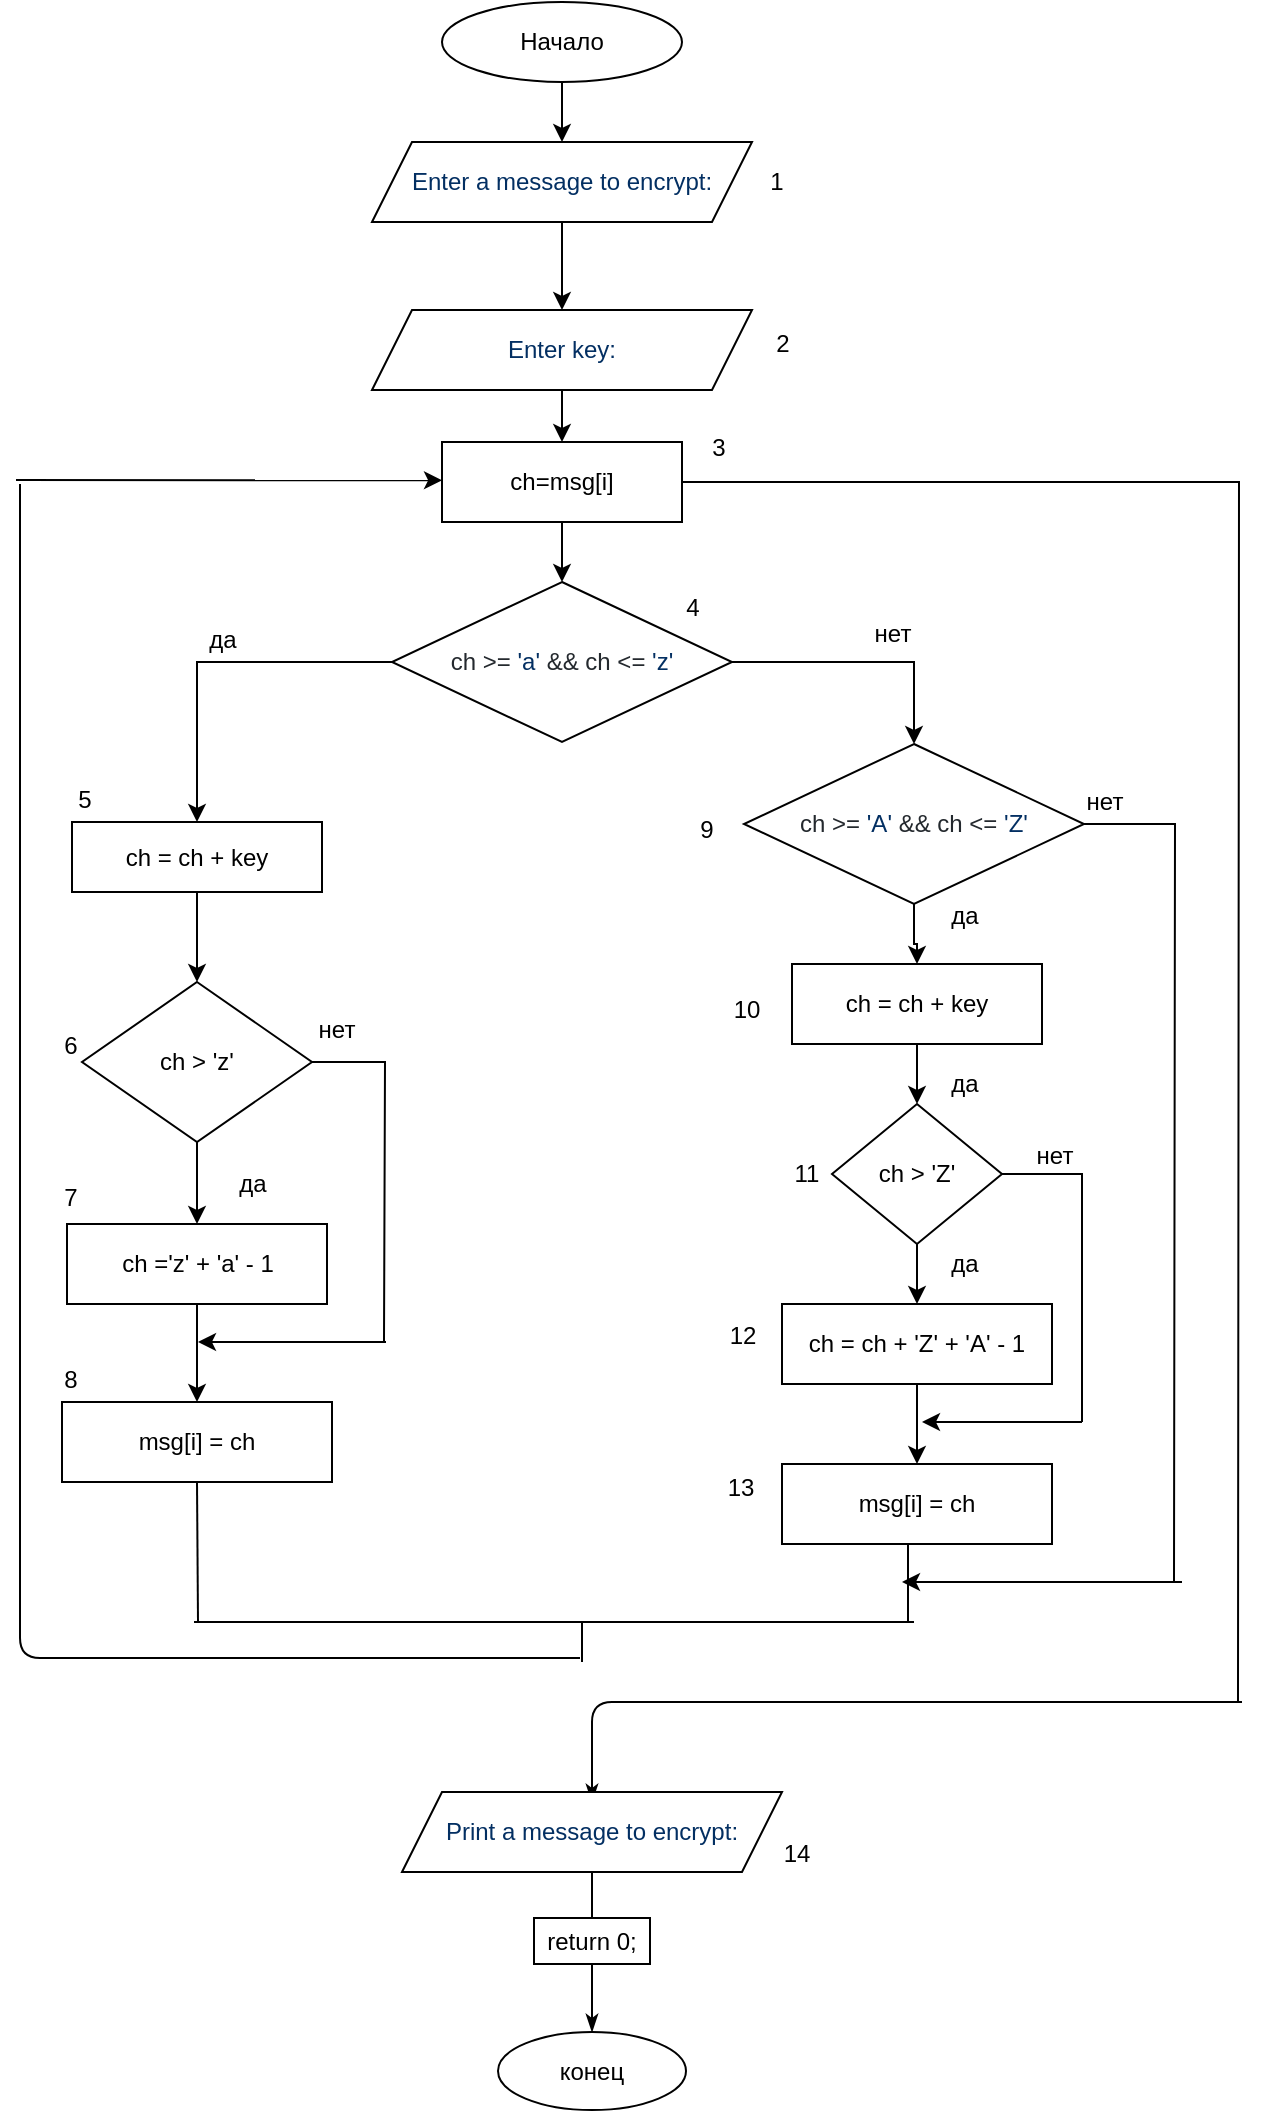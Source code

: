 <mxfile version="13.9.7" type="github">
  <diagram id="PEvoa_9R4G3SMZEcXzeL" name="Page-1">
    <mxGraphModel dx="1845" dy="235" grid="0" gridSize="10" guides="1" tooltips="1" connect="1" arrows="1" fold="1" page="0" pageScale="1" pageWidth="850" pageHeight="1100" math="0" shadow="0">
      <root>
        <mxCell id="0" />
        <mxCell id="1" parent="0" />
        <mxCell id="v5FtWcTqorgzakhENJhd-3" value="" style="edgeStyle=orthogonalEdgeStyle;rounded=0;orthogonalLoop=1;jettySize=auto;html=1;" parent="1" source="v5FtWcTqorgzakhENJhd-1" target="v5FtWcTqorgzakhENJhd-2" edge="1">
          <mxGeometry relative="1" as="geometry" />
        </mxCell>
        <mxCell id="v5FtWcTqorgzakhENJhd-1" value="Начало" style="ellipse;whiteSpace=wrap;html=1;" parent="1" vertex="1">
          <mxGeometry x="350" y="1190" width="120" height="40" as="geometry" />
        </mxCell>
        <mxCell id="v5FtWcTqorgzakhENJhd-2" value="&lt;span style=&quot;color: rgb(3 , 47 , 98) ; font-family: , &amp;#34;consolas&amp;#34; , &amp;#34;liberation mono&amp;#34; , &amp;#34;menlo&amp;#34; , monospace ; background-color: rgb(255 , 255 , 255)&quot;&gt;Enter a message to encrypt:&lt;/span&gt;" style="shape=parallelogram;perimeter=parallelogramPerimeter;whiteSpace=wrap;html=1;fixedSize=1;" parent="1" vertex="1">
          <mxGeometry x="315" y="1260" width="190" height="40" as="geometry" />
        </mxCell>
        <mxCell id="v5FtWcTqorgzakhENJhd-12" value="" style="edgeStyle=orthogonalEdgeStyle;rounded=0;orthogonalLoop=1;jettySize=auto;html=1;" parent="1" source="v5FtWcTqorgzakhENJhd-4" target="v5FtWcTqorgzakhENJhd-11" edge="1">
          <mxGeometry relative="1" as="geometry" />
        </mxCell>
        <mxCell id="K3eTcXlLkr0Ejd3AgvUH-31" style="edgeStyle=orthogonalEdgeStyle;rounded=0;orthogonalLoop=1;jettySize=auto;html=1;endArrow=none;endFill=0;" edge="1" parent="1" source="v5FtWcTqorgzakhENJhd-4">
          <mxGeometry relative="1" as="geometry">
            <mxPoint x="748" y="2040" as="targetPoint" />
          </mxGeometry>
        </mxCell>
        <mxCell id="v5FtWcTqorgzakhENJhd-4" value="ch=msg[i]" style="whiteSpace=wrap;html=1;" parent="1" vertex="1">
          <mxGeometry x="350" y="1410" width="120" height="40" as="geometry" />
        </mxCell>
        <mxCell id="K3eTcXlLkr0Ejd3AgvUH-18" style="edgeStyle=orthogonalEdgeStyle;rounded=0;orthogonalLoop=1;jettySize=auto;html=1;exitX=0.5;exitY=1;exitDx=0;exitDy=0;entryX=0.5;entryY=0;entryDx=0;entryDy=0;" edge="1" parent="1" source="v5FtWcTqorgzakhENJhd-6" target="v5FtWcTqorgzakhENJhd-4">
          <mxGeometry relative="1" as="geometry" />
        </mxCell>
        <mxCell id="v5FtWcTqorgzakhENJhd-7" value="" style="edgeStyle=orthogonalEdgeStyle;rounded=0;orthogonalLoop=1;jettySize=auto;html=1;" parent="1" source="v5FtWcTqorgzakhENJhd-2" target="v5FtWcTqorgzakhENJhd-6" edge="1">
          <mxGeometry relative="1" as="geometry">
            <mxPoint x="400" y="1260" as="sourcePoint" />
            <mxPoint x="400" y="1370" as="targetPoint" />
          </mxGeometry>
        </mxCell>
        <mxCell id="v5FtWcTqorgzakhENJhd-14" value="" style="edgeStyle=orthogonalEdgeStyle;rounded=0;orthogonalLoop=1;jettySize=auto;html=1;" parent="1" source="v5FtWcTqorgzakhENJhd-11" target="v5FtWcTqorgzakhENJhd-13" edge="1">
          <mxGeometry relative="1" as="geometry" />
        </mxCell>
        <mxCell id="v5FtWcTqorgzakhENJhd-16" value="" style="edgeStyle=orthogonalEdgeStyle;rounded=0;orthogonalLoop=1;jettySize=auto;html=1;" parent="1" source="v5FtWcTqorgzakhENJhd-11" target="v5FtWcTqorgzakhENJhd-15" edge="1">
          <mxGeometry relative="1" as="geometry" />
        </mxCell>
        <mxCell id="v5FtWcTqorgzakhENJhd-11" value="&lt;span style=&quot;color: rgb(36 , 41 , 46) ; font-family: , &amp;#34;consolas&amp;#34; , &amp;#34;liberation mono&amp;#34; , &amp;#34;menlo&amp;#34; , monospace ; background-color: rgb(255 , 255 , 255)&quot;&gt;ch &amp;gt;= &lt;/span&gt;&lt;span class=&quot;pl-s&quot; style=&quot;box-sizing: border-box ; color: rgb(3 , 47 , 98) ; font-family: , &amp;#34;consolas&amp;#34; , &amp;#34;liberation mono&amp;#34; , &amp;#34;menlo&amp;#34; , monospace ; background-color: rgb(255 , 255 , 255)&quot;&gt;&lt;span class=&quot;pl-pds&quot; style=&quot;box-sizing: border-box&quot;&gt;&#39;&lt;/span&gt;a&lt;span class=&quot;pl-pds&quot; style=&quot;box-sizing: border-box&quot;&gt;&#39;&lt;/span&gt;&lt;/span&gt;&lt;span style=&quot;color: rgb(36 , 41 , 46) ; font-family: , &amp;#34;consolas&amp;#34; , &amp;#34;liberation mono&amp;#34; , &amp;#34;menlo&amp;#34; , monospace ; background-color: rgb(255 , 255 , 255)&quot;&gt; &amp;amp;&amp;amp; ch &amp;lt;= &lt;/span&gt;&lt;span class=&quot;pl-s&quot; style=&quot;box-sizing: border-box ; color: rgb(3 , 47 , 98) ; font-family: , &amp;#34;consolas&amp;#34; , &amp;#34;liberation mono&amp;#34; , &amp;#34;menlo&amp;#34; , monospace ; background-color: rgb(255 , 255 , 255)&quot;&gt;&lt;span class=&quot;pl-pds&quot; style=&quot;box-sizing: border-box&quot;&gt;&#39;&lt;/span&gt;z&lt;span class=&quot;pl-pds&quot; style=&quot;box-sizing: border-box&quot;&gt;&#39;&lt;/span&gt;&lt;/span&gt;" style="rhombus;whiteSpace=wrap;html=1;" parent="1" vertex="1">
          <mxGeometry x="325" y="1480" width="170" height="80" as="geometry" />
        </mxCell>
        <mxCell id="v5FtWcTqorgzakhENJhd-26" value="" style="edgeStyle=orthogonalEdgeStyle;rounded=0;orthogonalLoop=1;jettySize=auto;html=1;" parent="1" source="v5FtWcTqorgzakhENJhd-13" target="v5FtWcTqorgzakhENJhd-25" edge="1">
          <mxGeometry relative="1" as="geometry" />
        </mxCell>
        <mxCell id="v5FtWcTqorgzakhENJhd-42" style="edgeStyle=orthogonalEdgeStyle;rounded=0;orthogonalLoop=1;jettySize=auto;html=1;endArrow=none;endFill=0;" parent="1" source="v5FtWcTqorgzakhENJhd-13" edge="1">
          <mxGeometry relative="1" as="geometry">
            <mxPoint x="716" y="1980" as="targetPoint" />
          </mxGeometry>
        </mxCell>
        <mxCell id="v5FtWcTqorgzakhENJhd-13" value="&lt;span style=&quot;color: rgb(36 , 41 , 46) ; font-family: , &amp;#34;consolas&amp;#34; , &amp;#34;liberation mono&amp;#34; , &amp;#34;menlo&amp;#34; , monospace ; background-color: rgb(255 , 255 , 255)&quot;&gt;ch &amp;gt;= &lt;/span&gt;&lt;span class=&quot;pl-s&quot; style=&quot;box-sizing: border-box ; color: rgb(3 , 47 , 98) ; font-family: , &amp;#34;consolas&amp;#34; , &amp;#34;liberation mono&amp;#34; , &amp;#34;menlo&amp;#34; , monospace ; background-color: rgb(255 , 255 , 255)&quot;&gt;&lt;span class=&quot;pl-pds&quot; style=&quot;box-sizing: border-box&quot;&gt;&#39;&lt;/span&gt;A&lt;span class=&quot;pl-pds&quot; style=&quot;box-sizing: border-box&quot;&gt;&#39;&lt;/span&gt;&lt;/span&gt;&lt;span style=&quot;color: rgb(36 , 41 , 46) ; font-family: , &amp;#34;consolas&amp;#34; , &amp;#34;liberation mono&amp;#34; , &amp;#34;menlo&amp;#34; , monospace ; background-color: rgb(255 , 255 , 255)&quot;&gt; &amp;amp;&amp;amp; ch &amp;lt;= &lt;/span&gt;&lt;span class=&quot;pl-s&quot; style=&quot;box-sizing: border-box ; color: rgb(3 , 47 , 98) ; font-family: , &amp;#34;consolas&amp;#34; , &amp;#34;liberation mono&amp;#34; , &amp;#34;menlo&amp;#34; , monospace ; background-color: rgb(255 , 255 , 255)&quot;&gt;&lt;span class=&quot;pl-pds&quot; style=&quot;box-sizing: border-box&quot;&gt;&#39;&lt;/span&gt;Z&lt;span class=&quot;pl-pds&quot; style=&quot;box-sizing: border-box&quot;&gt;&#39;&lt;/span&gt;&lt;/span&gt;" style="rhombus;whiteSpace=wrap;html=1;" parent="1" vertex="1">
          <mxGeometry x="501" y="1561" width="170" height="80" as="geometry" />
        </mxCell>
        <mxCell id="v5FtWcTqorgzakhENJhd-18" value="" style="edgeStyle=orthogonalEdgeStyle;rounded=0;orthogonalLoop=1;jettySize=auto;html=1;" parent="1" source="v5FtWcTqorgzakhENJhd-15" target="v5FtWcTqorgzakhENJhd-17" edge="1">
          <mxGeometry relative="1" as="geometry" />
        </mxCell>
        <mxCell id="v5FtWcTqorgzakhENJhd-15" value="ch = ch + key" style="whiteSpace=wrap;html=1;" parent="1" vertex="1">
          <mxGeometry x="165" y="1600" width="125" height="35" as="geometry" />
        </mxCell>
        <mxCell id="v5FtWcTqorgzakhENJhd-20" value="" style="edgeStyle=orthogonalEdgeStyle;rounded=0;orthogonalLoop=1;jettySize=auto;html=1;" parent="1" source="v5FtWcTqorgzakhENJhd-17" target="v5FtWcTqorgzakhENJhd-19" edge="1">
          <mxGeometry relative="1" as="geometry" />
        </mxCell>
        <mxCell id="K3eTcXlLkr0Ejd3AgvUH-27" style="edgeStyle=orthogonalEdgeStyle;rounded=0;orthogonalLoop=1;jettySize=auto;html=1;endArrow=none;endFill=0;" edge="1" parent="1" source="v5FtWcTqorgzakhENJhd-17">
          <mxGeometry relative="1" as="geometry">
            <mxPoint x="321" y="1860" as="targetPoint" />
          </mxGeometry>
        </mxCell>
        <mxCell id="v5FtWcTqorgzakhENJhd-17" value="ch &amp;gt; &#39;z&#39;" style="rhombus;whiteSpace=wrap;html=1;" parent="1" vertex="1">
          <mxGeometry x="170" y="1680" width="115" height="80" as="geometry" />
        </mxCell>
        <mxCell id="v5FtWcTqorgzakhENJhd-24" value="" style="edgeStyle=orthogonalEdgeStyle;rounded=0;orthogonalLoop=1;jettySize=auto;html=1;" parent="1" source="v5FtWcTqorgzakhENJhd-19" target="v5FtWcTqorgzakhENJhd-23" edge="1">
          <mxGeometry relative="1" as="geometry" />
        </mxCell>
        <mxCell id="v5FtWcTqorgzakhENJhd-19" value="ch =&#39;z&#39; + &#39;a&#39; - 1" style="whiteSpace=wrap;html=1;" parent="1" vertex="1">
          <mxGeometry x="162.5" y="1801" width="130" height="40" as="geometry" />
        </mxCell>
        <mxCell id="v5FtWcTqorgzakhENJhd-21" value="да" style="text;html=1;align=center;verticalAlign=middle;resizable=0;points=[];autosize=1;" parent="1" vertex="1">
          <mxGeometry x="225" y="1499" width="30" height="20" as="geometry" />
        </mxCell>
        <mxCell id="v5FtWcTqorgzakhENJhd-22" value="нет" style="text;html=1;align=center;verticalAlign=middle;resizable=0;points=[];autosize=1;" parent="1" vertex="1">
          <mxGeometry x="560" y="1496" width="30" height="20" as="geometry" />
        </mxCell>
        <mxCell id="v5FtWcTqorgzakhENJhd-23" value="msg[i] = ch" style="whiteSpace=wrap;html=1;" parent="1" vertex="1">
          <mxGeometry x="160" y="1890" width="135" height="40" as="geometry" />
        </mxCell>
        <mxCell id="v5FtWcTqorgzakhENJhd-28" value="" style="edgeStyle=orthogonalEdgeStyle;rounded=0;orthogonalLoop=1;jettySize=auto;html=1;" parent="1" source="v5FtWcTqorgzakhENJhd-25" target="v5FtWcTqorgzakhENJhd-27" edge="1">
          <mxGeometry relative="1" as="geometry" />
        </mxCell>
        <mxCell id="v5FtWcTqorgzakhENJhd-25" value="ch = ch + key" style="whiteSpace=wrap;html=1;" parent="1" vertex="1">
          <mxGeometry x="525" y="1671" width="125" height="40" as="geometry" />
        </mxCell>
        <mxCell id="v5FtWcTqorgzakhENJhd-30" value="" style="edgeStyle=orthogonalEdgeStyle;rounded=0;orthogonalLoop=1;jettySize=auto;html=1;" parent="1" source="v5FtWcTqorgzakhENJhd-27" target="v5FtWcTqorgzakhENJhd-29" edge="1">
          <mxGeometry relative="1" as="geometry" />
        </mxCell>
        <mxCell id="v5FtWcTqorgzakhENJhd-46" style="edgeStyle=orthogonalEdgeStyle;rounded=0;orthogonalLoop=1;jettySize=auto;html=1;endArrow=none;endFill=0;" parent="1" source="v5FtWcTqorgzakhENJhd-27" edge="1">
          <mxGeometry relative="1" as="geometry">
            <mxPoint x="670" y="1900" as="targetPoint" />
            <Array as="points">
              <mxPoint x="670" y="1776" />
              <mxPoint x="670" y="1900" />
            </Array>
          </mxGeometry>
        </mxCell>
        <mxCell id="v5FtWcTqorgzakhENJhd-27" value="ch &amp;gt; &#39;Z&#39;" style="rhombus;whiteSpace=wrap;html=1;" parent="1" vertex="1">
          <mxGeometry x="545" y="1741" width="85" height="70" as="geometry" />
        </mxCell>
        <mxCell id="v5FtWcTqorgzakhENJhd-32" value="" style="edgeStyle=orthogonalEdgeStyle;rounded=0;orthogonalLoop=1;jettySize=auto;html=1;" parent="1" source="v5FtWcTqorgzakhENJhd-29" target="v5FtWcTqorgzakhENJhd-31" edge="1">
          <mxGeometry relative="1" as="geometry" />
        </mxCell>
        <mxCell id="v5FtWcTqorgzakhENJhd-29" value="ch = ch + &#39;Z&#39; + &#39;A&#39; - 1" style="whiteSpace=wrap;html=1;" parent="1" vertex="1">
          <mxGeometry x="520" y="1841" width="135" height="40" as="geometry" />
        </mxCell>
        <mxCell id="v5FtWcTqorgzakhENJhd-31" value="msg[i] = ch" style="whiteSpace=wrap;html=1;" parent="1" vertex="1">
          <mxGeometry x="520" y="1921" width="135" height="40" as="geometry" />
        </mxCell>
        <mxCell id="v5FtWcTqorgzakhENJhd-36" value="" style="endArrow=none;html=1;" parent="1" edge="1">
          <mxGeometry width="50" height="50" relative="1" as="geometry">
            <mxPoint x="226" y="2000" as="sourcePoint" />
            <mxPoint x="586" y="2000" as="targetPoint" />
            <Array as="points" />
          </mxGeometry>
        </mxCell>
        <mxCell id="v5FtWcTqorgzakhENJhd-38" value="" style="endArrow=none;html=1;entryX=0.5;entryY=1;entryDx=0;entryDy=0;" parent="1" target="v5FtWcTqorgzakhENJhd-23" edge="1">
          <mxGeometry width="50" height="50" relative="1" as="geometry">
            <mxPoint x="228" y="2000" as="sourcePoint" />
            <mxPoint x="240" y="1950" as="targetPoint" />
          </mxGeometry>
        </mxCell>
        <mxCell id="v5FtWcTqorgzakhENJhd-39" value="" style="endArrow=none;html=1;" parent="1" edge="1">
          <mxGeometry width="50" height="50" relative="1" as="geometry">
            <mxPoint x="583" y="2000" as="sourcePoint" />
            <mxPoint x="583" y="1961" as="targetPoint" />
          </mxGeometry>
        </mxCell>
        <mxCell id="v5FtWcTqorgzakhENJhd-48" value="" style="endArrow=classic;html=1;" parent="1" edge="1">
          <mxGeometry width="50" height="50" relative="1" as="geometry">
            <mxPoint x="670" y="1900" as="sourcePoint" />
            <mxPoint x="590" y="1900" as="targetPoint" />
          </mxGeometry>
        </mxCell>
        <mxCell id="v5FtWcTqorgzakhENJhd-49" value="" style="endArrow=classic;html=1;" parent="1" edge="1">
          <mxGeometry width="50" height="50" relative="1" as="geometry">
            <mxPoint x="720" y="1980" as="sourcePoint" />
            <mxPoint x="580" y="1980" as="targetPoint" />
            <Array as="points" />
          </mxGeometry>
        </mxCell>
        <mxCell id="v5FtWcTqorgzakhENJhd-50" value="нет" style="text;html=1;align=center;verticalAlign=middle;resizable=0;points=[];autosize=1;" parent="1" vertex="1">
          <mxGeometry x="641" y="1757" width="30" height="20" as="geometry" />
        </mxCell>
        <mxCell id="v5FtWcTqorgzakhENJhd-51" value="да" style="text;html=1;align=center;verticalAlign=middle;resizable=0;points=[];autosize=1;" parent="1" vertex="1">
          <mxGeometry x="596" y="1811" width="30" height="20" as="geometry" />
        </mxCell>
        <mxCell id="v5FtWcTqorgzakhENJhd-52" value="да" style="text;html=1;align=center;verticalAlign=middle;resizable=0;points=[];autosize=1;" parent="1" vertex="1">
          <mxGeometry x="596" y="1721" width="30" height="20" as="geometry" />
        </mxCell>
        <mxCell id="v5FtWcTqorgzakhENJhd-54" value="" style="edgeStyle=segmentEdgeStyle;endArrow=none;html=1;endFill=0;" parent="1" edge="1">
          <mxGeometry width="50" height="50" relative="1" as="geometry">
            <mxPoint x="419" y="2018" as="sourcePoint" />
            <mxPoint x="139" y="1431" as="targetPoint" />
          </mxGeometry>
        </mxCell>
        <mxCell id="v5FtWcTqorgzakhENJhd-56" value="" style="endArrow=none;html=1;" parent="1" edge="1">
          <mxGeometry width="50" height="50" relative="1" as="geometry">
            <mxPoint x="420" y="2020" as="sourcePoint" />
            <mxPoint x="420" y="2000" as="targetPoint" />
          </mxGeometry>
        </mxCell>
        <mxCell id="v5FtWcTqorgzakhENJhd-57" value="" style="endArrow=classic;html=1;entryX=0;entryY=0.5;entryDx=0;entryDy=0;" parent="1" edge="1">
          <mxGeometry width="50" height="50" relative="1" as="geometry">
            <mxPoint x="137" y="1429" as="sourcePoint" />
            <mxPoint x="350" y="1429.17" as="targetPoint" />
            <Array as="points" />
          </mxGeometry>
        </mxCell>
        <mxCell id="v5FtWcTqorgzakhENJhd-64" value="" style="endArrow=classicThin;html=1;endFill=1;" parent="1" edge="1">
          <mxGeometry width="50" height="50" relative="1" as="geometry">
            <mxPoint x="750" y="2040" as="sourcePoint" />
            <mxPoint x="425" y="2090" as="targetPoint" />
            <Array as="points">
              <mxPoint x="425" y="2040" />
            </Array>
          </mxGeometry>
        </mxCell>
        <mxCell id="K3eTcXlLkr0Ejd3AgvUH-35" value="" style="edgeStyle=orthogonalEdgeStyle;rounded=0;orthogonalLoop=1;jettySize=auto;html=1;endArrow=none;endFill=0;" edge="1" parent="1" source="v5FtWcTqorgzakhENJhd-65" target="K3eTcXlLkr0Ejd3AgvUH-34">
          <mxGeometry relative="1" as="geometry" />
        </mxCell>
        <mxCell id="v5FtWcTqorgzakhENJhd-65" value="&lt;span style=&quot;color: rgb(3 , 47 , 98) ; font-family: , &amp;#34;consolas&amp;#34; , &amp;#34;liberation mono&amp;#34; , &amp;#34;menlo&amp;#34; , monospace ; background-color: rgb(255 , 255 , 255)&quot;&gt;Print a message to encrypt:&lt;/span&gt;" style="shape=parallelogram;perimeter=parallelogramPerimeter;whiteSpace=wrap;html=1;fixedSize=1;" parent="1" vertex="1">
          <mxGeometry x="330" y="2085" width="190" height="40" as="geometry" />
        </mxCell>
        <mxCell id="v5FtWcTqorgzakhENJhd-66" value="конец" style="ellipse;whiteSpace=wrap;html=1;" parent="1" vertex="1">
          <mxGeometry x="378" y="2205" width="94" height="39" as="geometry" />
        </mxCell>
        <mxCell id="K3eTcXlLkr0Ejd3AgvUH-1" value="1" style="text;html=1;align=center;verticalAlign=middle;resizable=0;points=[];autosize=1;" vertex="1" parent="1">
          <mxGeometry x="508" y="1271" width="17" height="18" as="geometry" />
        </mxCell>
        <mxCell id="K3eTcXlLkr0Ejd3AgvUH-3" value="4" style="text;html=1;align=center;verticalAlign=middle;resizable=0;points=[];autosize=1;" vertex="1" parent="1">
          <mxGeometry x="466" y="1484" width="17" height="18" as="geometry" />
        </mxCell>
        <mxCell id="K3eTcXlLkr0Ejd3AgvUH-4" value="2" style="text;html=1;align=center;verticalAlign=middle;resizable=0;points=[];autosize=1;" vertex="1" parent="1">
          <mxGeometry x="511" y="1352" width="17" height="18" as="geometry" />
        </mxCell>
        <mxCell id="K3eTcXlLkr0Ejd3AgvUH-5" value="3" style="text;html=1;align=center;verticalAlign=middle;resizable=0;points=[];autosize=1;" vertex="1" parent="1">
          <mxGeometry x="479" y="1404" width="17" height="18" as="geometry" />
        </mxCell>
        <mxCell id="K3eTcXlLkr0Ejd3AgvUH-7" value="10" style="text;html=1;align=center;verticalAlign=middle;resizable=0;points=[];autosize=1;" vertex="1" parent="1">
          <mxGeometry x="490" y="1685" width="23" height="18" as="geometry" />
        </mxCell>
        <mxCell id="K3eTcXlLkr0Ejd3AgvUH-8" value="5" style="text;html=1;align=center;verticalAlign=middle;resizable=0;points=[];autosize=1;" vertex="1" parent="1">
          <mxGeometry x="162.5" y="1580" width="17" height="18" as="geometry" />
        </mxCell>
        <mxCell id="K3eTcXlLkr0Ejd3AgvUH-9" value="6" style="text;html=1;align=center;verticalAlign=middle;resizable=0;points=[];autosize=1;" vertex="1" parent="1">
          <mxGeometry x="155" y="1703" width="17" height="18" as="geometry" />
        </mxCell>
        <mxCell id="K3eTcXlLkr0Ejd3AgvUH-10" value="7" style="text;html=1;align=center;verticalAlign=middle;resizable=0;points=[];autosize=1;" vertex="1" parent="1">
          <mxGeometry x="155" y="1779" width="17" height="18" as="geometry" />
        </mxCell>
        <mxCell id="K3eTcXlLkr0Ejd3AgvUH-11" value="8" style="text;html=1;align=center;verticalAlign=middle;resizable=0;points=[];autosize=1;" vertex="1" parent="1">
          <mxGeometry x="155" y="1870" width="17" height="18" as="geometry" />
        </mxCell>
        <mxCell id="K3eTcXlLkr0Ejd3AgvUH-12" value="9" style="text;html=1;align=center;verticalAlign=middle;resizable=0;points=[];autosize=1;" vertex="1" parent="1">
          <mxGeometry x="473" y="1595" width="17" height="18" as="geometry" />
        </mxCell>
        <mxCell id="K3eTcXlLkr0Ejd3AgvUH-13" value="11" style="text;html=1;align=center;verticalAlign=middle;resizable=0;points=[];autosize=1;" vertex="1" parent="1">
          <mxGeometry x="520" y="1767" width="23" height="18" as="geometry" />
        </mxCell>
        <mxCell id="K3eTcXlLkr0Ejd3AgvUH-14" value="14" style="text;html=1;align=center;verticalAlign=middle;resizable=0;points=[];autosize=1;" vertex="1" parent="1">
          <mxGeometry x="515" y="2107" width="23" height="18" as="geometry" />
        </mxCell>
        <mxCell id="K3eTcXlLkr0Ejd3AgvUH-15" value="13" style="text;html=1;align=center;verticalAlign=middle;resizable=0;points=[];autosize=1;" vertex="1" parent="1">
          <mxGeometry x="487" y="1924" width="23" height="18" as="geometry" />
        </mxCell>
        <mxCell id="K3eTcXlLkr0Ejd3AgvUH-16" value="12" style="text;html=1;align=center;verticalAlign=middle;resizable=0;points=[];autosize=1;" vertex="1" parent="1">
          <mxGeometry x="488" y="1848" width="23" height="18" as="geometry" />
        </mxCell>
        <mxCell id="v5FtWcTqorgzakhENJhd-6" value="&#xa;&#xa;&lt;span style=&quot;color: rgb(3, 47, 98); font-size: 12px; font-style: normal; font-weight: 400; letter-spacing: normal; text-indent: 0px; text-transform: none; word-spacing: 0px; background-color: rgb(255, 255, 255); display: inline; float: none;&quot;&gt;Enter key:&lt;/span&gt;&#xa;&#xa;" style="shape=parallelogram;perimeter=parallelogramPerimeter;whiteSpace=wrap;html=1;fixedSize=1;" parent="1" vertex="1">
          <mxGeometry x="315" y="1344" width="190" height="40" as="geometry" />
        </mxCell>
        <mxCell id="K3eTcXlLkr0Ejd3AgvUH-22" value="нет" style="text;html=1;align=center;verticalAlign=middle;resizable=0;points=[];autosize=1;" vertex="1" parent="1">
          <mxGeometry x="666" y="1580" width="30" height="20" as="geometry" />
        </mxCell>
        <mxCell id="K3eTcXlLkr0Ejd3AgvUH-24" value="да" style="text;html=1;align=center;verticalAlign=middle;resizable=0;points=[];autosize=1;" vertex="1" parent="1">
          <mxGeometry x="596" y="1637" width="30" height="20" as="geometry" />
        </mxCell>
        <mxCell id="K3eTcXlLkr0Ejd3AgvUH-25" value="да" style="text;html=1;align=center;verticalAlign=middle;resizable=0;points=[];autosize=1;" vertex="1" parent="1">
          <mxGeometry x="240" y="1771" width="30" height="20" as="geometry" />
        </mxCell>
        <mxCell id="K3eTcXlLkr0Ejd3AgvUH-26" value="нет" style="text;html=1;align=center;verticalAlign=middle;resizable=0;points=[];autosize=1;" vertex="1" parent="1">
          <mxGeometry x="282" y="1694" width="30" height="20" as="geometry" />
        </mxCell>
        <mxCell id="K3eTcXlLkr0Ejd3AgvUH-30" value="" style="endArrow=classic;html=1;" edge="1" parent="1">
          <mxGeometry width="50" height="50" relative="1" as="geometry">
            <mxPoint x="322" y="1860" as="sourcePoint" />
            <mxPoint x="228" y="1860" as="targetPoint" />
          </mxGeometry>
        </mxCell>
        <mxCell id="K3eTcXlLkr0Ejd3AgvUH-39" value="" style="edgeStyle=orthogonalEdgeStyle;rounded=0;orthogonalLoop=1;jettySize=auto;html=1;endArrow=classicThin;endFill=1;" edge="1" parent="1" source="K3eTcXlLkr0Ejd3AgvUH-34" target="v5FtWcTqorgzakhENJhd-66">
          <mxGeometry relative="1" as="geometry" />
        </mxCell>
        <mxCell id="K3eTcXlLkr0Ejd3AgvUH-34" value="return 0;" style="whiteSpace=wrap;html=1;" vertex="1" parent="1">
          <mxGeometry x="396" y="2148" width="58" height="23" as="geometry" />
        </mxCell>
        <mxCell id="K3eTcXlLkr0Ejd3AgvUH-37" style="edgeStyle=orthogonalEdgeStyle;rounded=0;orthogonalLoop=1;jettySize=auto;html=1;exitX=0.5;exitY=1;exitDx=0;exitDy=0;entryX=1;entryY=0;entryDx=0;entryDy=0;endArrow=none;endFill=0;" edge="1" parent="1" source="K3eTcXlLkr0Ejd3AgvUH-34" target="K3eTcXlLkr0Ejd3AgvUH-34">
          <mxGeometry relative="1" as="geometry" />
        </mxCell>
      </root>
    </mxGraphModel>
  </diagram>
</mxfile>
